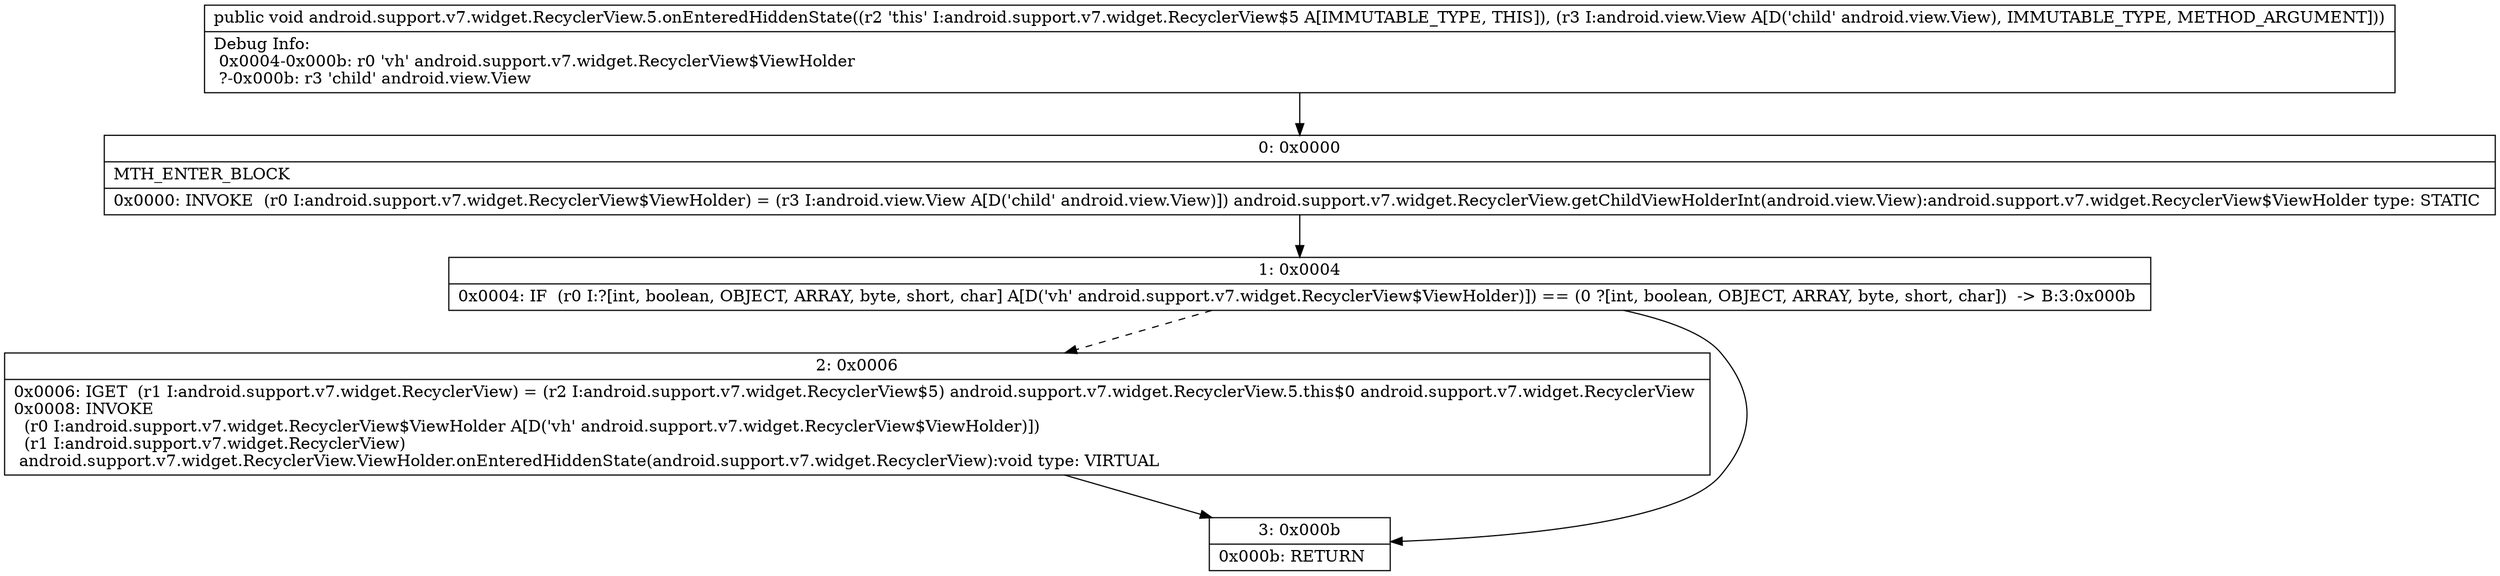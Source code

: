 digraph "CFG forandroid.support.v7.widget.RecyclerView.5.onEnteredHiddenState(Landroid\/view\/View;)V" {
Node_0 [shape=record,label="{0\:\ 0x0000|MTH_ENTER_BLOCK\l|0x0000: INVOKE  (r0 I:android.support.v7.widget.RecyclerView$ViewHolder) = (r3 I:android.view.View A[D('child' android.view.View)]) android.support.v7.widget.RecyclerView.getChildViewHolderInt(android.view.View):android.support.v7.widget.RecyclerView$ViewHolder type: STATIC \l}"];
Node_1 [shape=record,label="{1\:\ 0x0004|0x0004: IF  (r0 I:?[int, boolean, OBJECT, ARRAY, byte, short, char] A[D('vh' android.support.v7.widget.RecyclerView$ViewHolder)]) == (0 ?[int, boolean, OBJECT, ARRAY, byte, short, char])  \-\> B:3:0x000b \l}"];
Node_2 [shape=record,label="{2\:\ 0x0006|0x0006: IGET  (r1 I:android.support.v7.widget.RecyclerView) = (r2 I:android.support.v7.widget.RecyclerView$5) android.support.v7.widget.RecyclerView.5.this$0 android.support.v7.widget.RecyclerView \l0x0008: INVOKE  \l  (r0 I:android.support.v7.widget.RecyclerView$ViewHolder A[D('vh' android.support.v7.widget.RecyclerView$ViewHolder)])\l  (r1 I:android.support.v7.widget.RecyclerView)\l android.support.v7.widget.RecyclerView.ViewHolder.onEnteredHiddenState(android.support.v7.widget.RecyclerView):void type: VIRTUAL \l}"];
Node_3 [shape=record,label="{3\:\ 0x000b|0x000b: RETURN   \l}"];
MethodNode[shape=record,label="{public void android.support.v7.widget.RecyclerView.5.onEnteredHiddenState((r2 'this' I:android.support.v7.widget.RecyclerView$5 A[IMMUTABLE_TYPE, THIS]), (r3 I:android.view.View A[D('child' android.view.View), IMMUTABLE_TYPE, METHOD_ARGUMENT]))  | Debug Info:\l  0x0004\-0x000b: r0 'vh' android.support.v7.widget.RecyclerView$ViewHolder\l  ?\-0x000b: r3 'child' android.view.View\l}"];
MethodNode -> Node_0;
Node_0 -> Node_1;
Node_1 -> Node_2[style=dashed];
Node_1 -> Node_3;
Node_2 -> Node_3;
}

